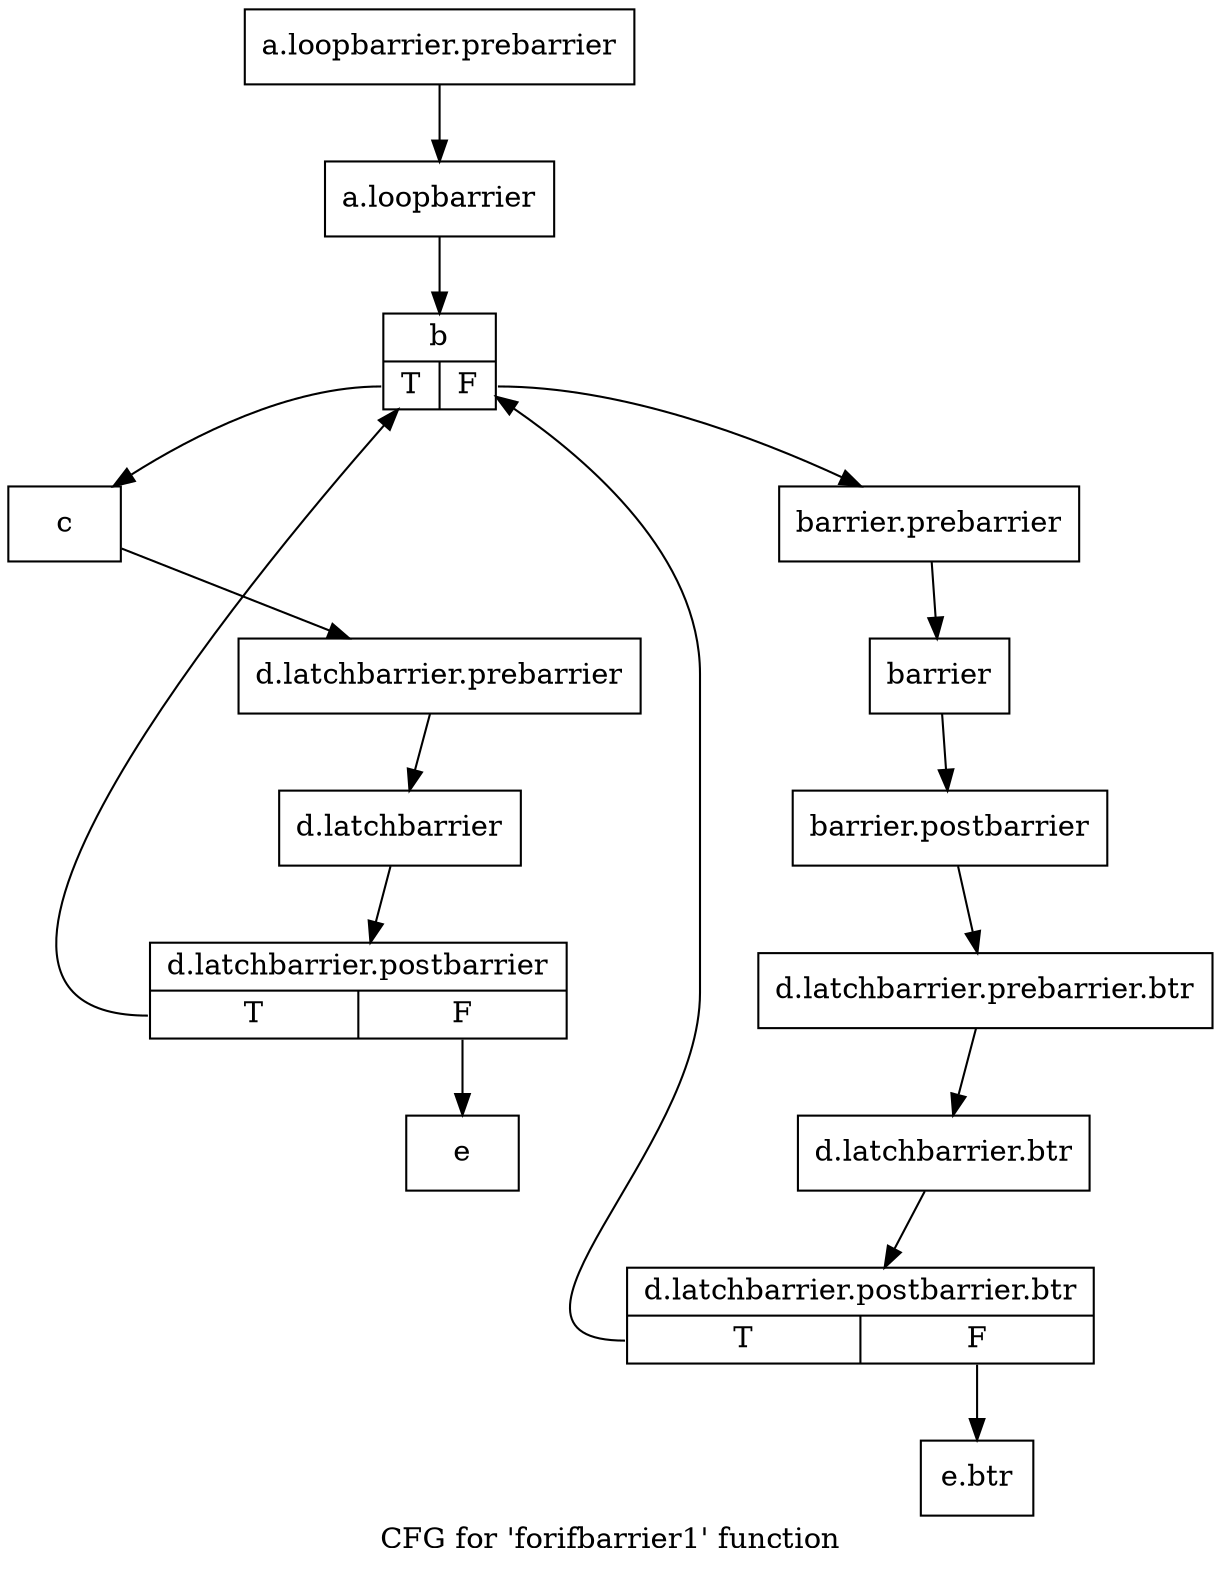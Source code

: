 digraph "CFG for 'forifbarrier1' function" {
	label="CFG for 'forifbarrier1' function";

	Node0x1cdee00 [shape=record,label="{a.loopbarrier.prebarrier}"];
	Node0x1cdee00 -> Node0x1cdf030;
	Node0x1cdf030 [shape=record,label="{a.loopbarrier}"];
	Node0x1cdf030 -> Node0x1cdf260;
	Node0x1cdf260 [shape=record,label="{b|{<s0>T|<s1>F}}"];
	Node0x1cdf260:s0 -> Node0x1cdf390;
	Node0x1cdf260:s1 -> Node0x1cdf3f0;
	Node0x1cdf390 [shape=record,label="{c}"];
	Node0x1cdf390 -> Node0x1ce0370;
	Node0x1cdf3f0 [shape=record,label="{barrier.prebarrier}"];
	Node0x1cdf3f0 -> Node0x1ce04d0;
	Node0x1ce04d0 [shape=record,label="{barrier}"];
	Node0x1ce04d0 -> Node0x1ce0690;
	Node0x1ce0690 [shape=record,label="{barrier.postbarrier}"];
	Node0x1ce0690 -> Node0x1ce07c0;
	Node0x1ce0370 [shape=record,label="{d.latchbarrier.prebarrier}"];
	Node0x1ce0370 -> Node0x1ce08e0;
	Node0x1ce08e0 [shape=record,label="{d.latchbarrier}"];
	Node0x1ce08e0 -> Node0x1ce0a90;
	Node0x1ce0a90 [shape=record,label="{d.latchbarrier.postbarrier|{<s0>T|<s1>F}}"];
	Node0x1ce0a90:s0 -> Node0x1cdf260;
	Node0x1ce0a90:s1 -> Node0x1ce0b70;
	Node0x1ce0b70 [shape=record,label="{e}"];
	Node0x1ce07c0 [shape=record,label="{d.latchbarrier.prebarrier.btr}"];
	Node0x1ce07c0 -> Node0x1ce0ce0;
	Node0x1ce0ce0 [shape=record,label="{d.latchbarrier.btr}"];
	Node0x1ce0ce0 -> Node0x1cdef00;
	Node0x1cdef00 [shape=record,label="{d.latchbarrier.postbarrier.btr|{<s0>T|<s1>F}}"];
	Node0x1cdef00:s0 -> Node0x1cdf260;
	Node0x1cdef00:s1 -> Node0x1ce10f0;
	Node0x1ce10f0 [shape=record,label="{e.btr}"];
}
